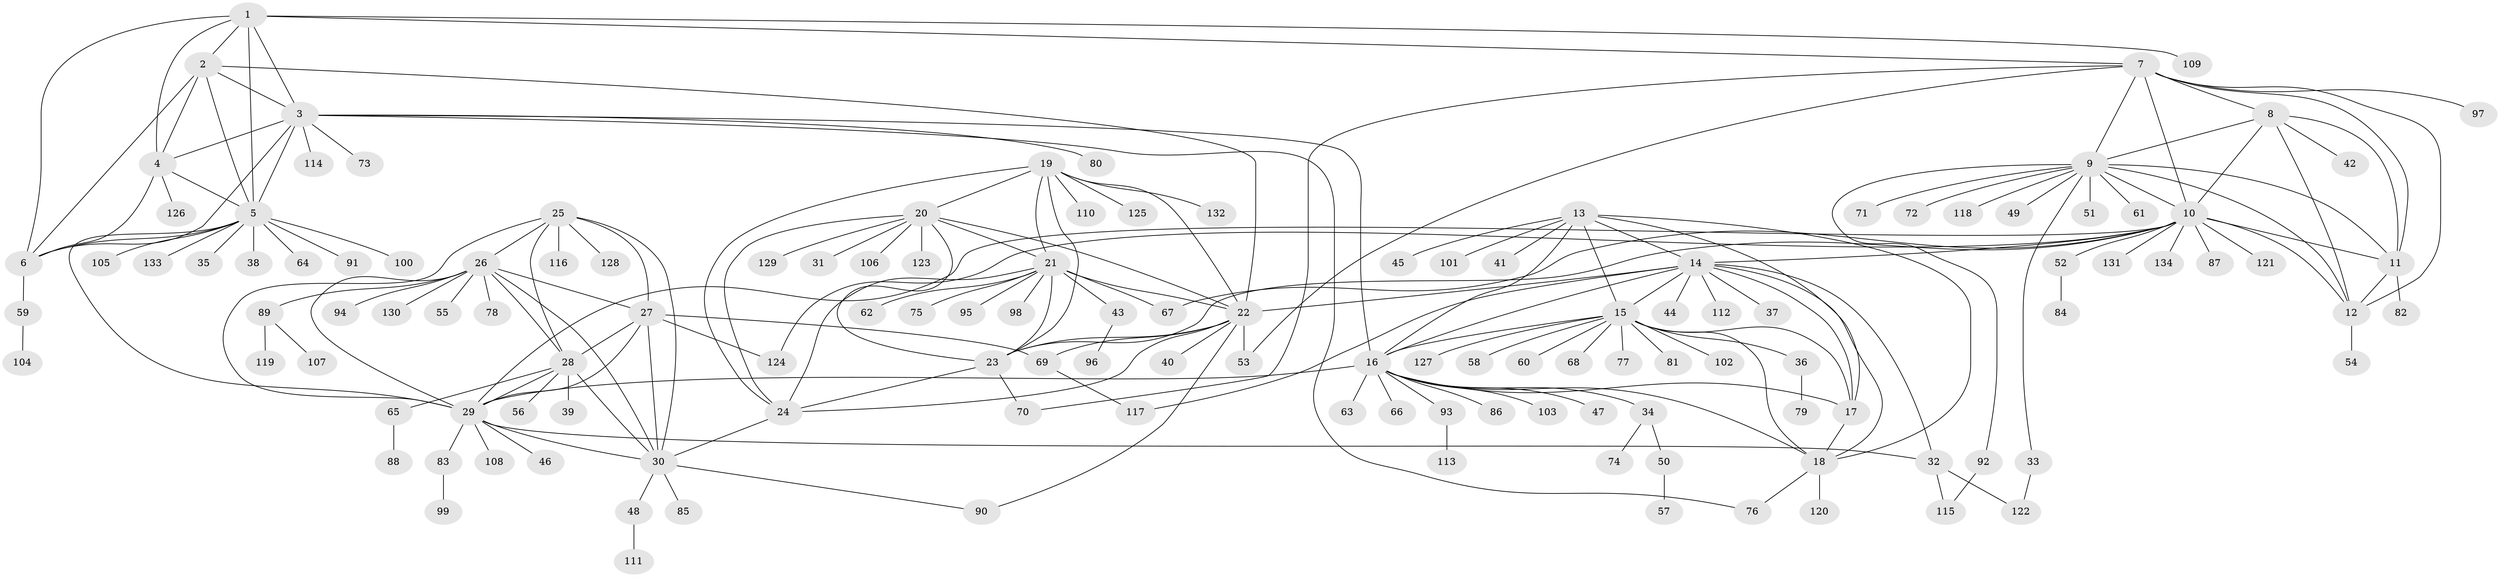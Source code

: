 // Generated by graph-tools (version 1.1) at 2025/26/03/09/25 03:26:35]
// undirected, 134 vertices, 200 edges
graph export_dot {
graph [start="1"]
  node [color=gray90,style=filled];
  1;
  2;
  3;
  4;
  5;
  6;
  7;
  8;
  9;
  10;
  11;
  12;
  13;
  14;
  15;
  16;
  17;
  18;
  19;
  20;
  21;
  22;
  23;
  24;
  25;
  26;
  27;
  28;
  29;
  30;
  31;
  32;
  33;
  34;
  35;
  36;
  37;
  38;
  39;
  40;
  41;
  42;
  43;
  44;
  45;
  46;
  47;
  48;
  49;
  50;
  51;
  52;
  53;
  54;
  55;
  56;
  57;
  58;
  59;
  60;
  61;
  62;
  63;
  64;
  65;
  66;
  67;
  68;
  69;
  70;
  71;
  72;
  73;
  74;
  75;
  76;
  77;
  78;
  79;
  80;
  81;
  82;
  83;
  84;
  85;
  86;
  87;
  88;
  89;
  90;
  91;
  92;
  93;
  94;
  95;
  96;
  97;
  98;
  99;
  100;
  101;
  102;
  103;
  104;
  105;
  106;
  107;
  108;
  109;
  110;
  111;
  112;
  113;
  114;
  115;
  116;
  117;
  118;
  119;
  120;
  121;
  122;
  123;
  124;
  125;
  126;
  127;
  128;
  129;
  130;
  131;
  132;
  133;
  134;
  1 -- 2;
  1 -- 3;
  1 -- 4;
  1 -- 5;
  1 -- 6;
  1 -- 7;
  1 -- 109;
  2 -- 3;
  2 -- 4;
  2 -- 5;
  2 -- 6;
  2 -- 22;
  3 -- 4;
  3 -- 5;
  3 -- 6;
  3 -- 16;
  3 -- 73;
  3 -- 76;
  3 -- 80;
  3 -- 114;
  4 -- 5;
  4 -- 6;
  4 -- 126;
  5 -- 6;
  5 -- 29;
  5 -- 35;
  5 -- 38;
  5 -- 64;
  5 -- 91;
  5 -- 100;
  5 -- 105;
  5 -- 133;
  6 -- 59;
  7 -- 8;
  7 -- 9;
  7 -- 10;
  7 -- 11;
  7 -- 12;
  7 -- 53;
  7 -- 70;
  7 -- 97;
  8 -- 9;
  8 -- 10;
  8 -- 11;
  8 -- 12;
  8 -- 42;
  9 -- 10;
  9 -- 11;
  9 -- 12;
  9 -- 33;
  9 -- 49;
  9 -- 51;
  9 -- 61;
  9 -- 71;
  9 -- 72;
  9 -- 92;
  9 -- 118;
  10 -- 11;
  10 -- 12;
  10 -- 14;
  10 -- 23;
  10 -- 29;
  10 -- 52;
  10 -- 67;
  10 -- 87;
  10 -- 121;
  10 -- 124;
  10 -- 131;
  10 -- 134;
  11 -- 12;
  11 -- 82;
  12 -- 54;
  13 -- 14;
  13 -- 15;
  13 -- 16;
  13 -- 17;
  13 -- 18;
  13 -- 41;
  13 -- 45;
  13 -- 101;
  14 -- 15;
  14 -- 16;
  14 -- 17;
  14 -- 18;
  14 -- 22;
  14 -- 32;
  14 -- 37;
  14 -- 44;
  14 -- 112;
  14 -- 117;
  15 -- 16;
  15 -- 17;
  15 -- 18;
  15 -- 36;
  15 -- 58;
  15 -- 60;
  15 -- 68;
  15 -- 77;
  15 -- 81;
  15 -- 102;
  15 -- 127;
  16 -- 17;
  16 -- 18;
  16 -- 29;
  16 -- 34;
  16 -- 47;
  16 -- 63;
  16 -- 66;
  16 -- 86;
  16 -- 93;
  16 -- 103;
  17 -- 18;
  18 -- 76;
  18 -- 120;
  19 -- 20;
  19 -- 21;
  19 -- 22;
  19 -- 23;
  19 -- 24;
  19 -- 110;
  19 -- 125;
  19 -- 132;
  20 -- 21;
  20 -- 22;
  20 -- 23;
  20 -- 24;
  20 -- 31;
  20 -- 106;
  20 -- 123;
  20 -- 129;
  21 -- 22;
  21 -- 23;
  21 -- 24;
  21 -- 43;
  21 -- 62;
  21 -- 67;
  21 -- 75;
  21 -- 95;
  21 -- 98;
  22 -- 23;
  22 -- 24;
  22 -- 40;
  22 -- 53;
  22 -- 69;
  22 -- 90;
  23 -- 24;
  23 -- 70;
  24 -- 30;
  25 -- 26;
  25 -- 27;
  25 -- 28;
  25 -- 29;
  25 -- 30;
  25 -- 116;
  25 -- 128;
  26 -- 27;
  26 -- 28;
  26 -- 29;
  26 -- 30;
  26 -- 55;
  26 -- 78;
  26 -- 89;
  26 -- 94;
  26 -- 130;
  27 -- 28;
  27 -- 29;
  27 -- 30;
  27 -- 69;
  27 -- 124;
  28 -- 29;
  28 -- 30;
  28 -- 39;
  28 -- 56;
  28 -- 65;
  29 -- 30;
  29 -- 32;
  29 -- 46;
  29 -- 83;
  29 -- 108;
  30 -- 48;
  30 -- 85;
  30 -- 90;
  32 -- 115;
  32 -- 122;
  33 -- 122;
  34 -- 50;
  34 -- 74;
  36 -- 79;
  43 -- 96;
  48 -- 111;
  50 -- 57;
  52 -- 84;
  59 -- 104;
  65 -- 88;
  69 -- 117;
  83 -- 99;
  89 -- 107;
  89 -- 119;
  92 -- 115;
  93 -- 113;
}
